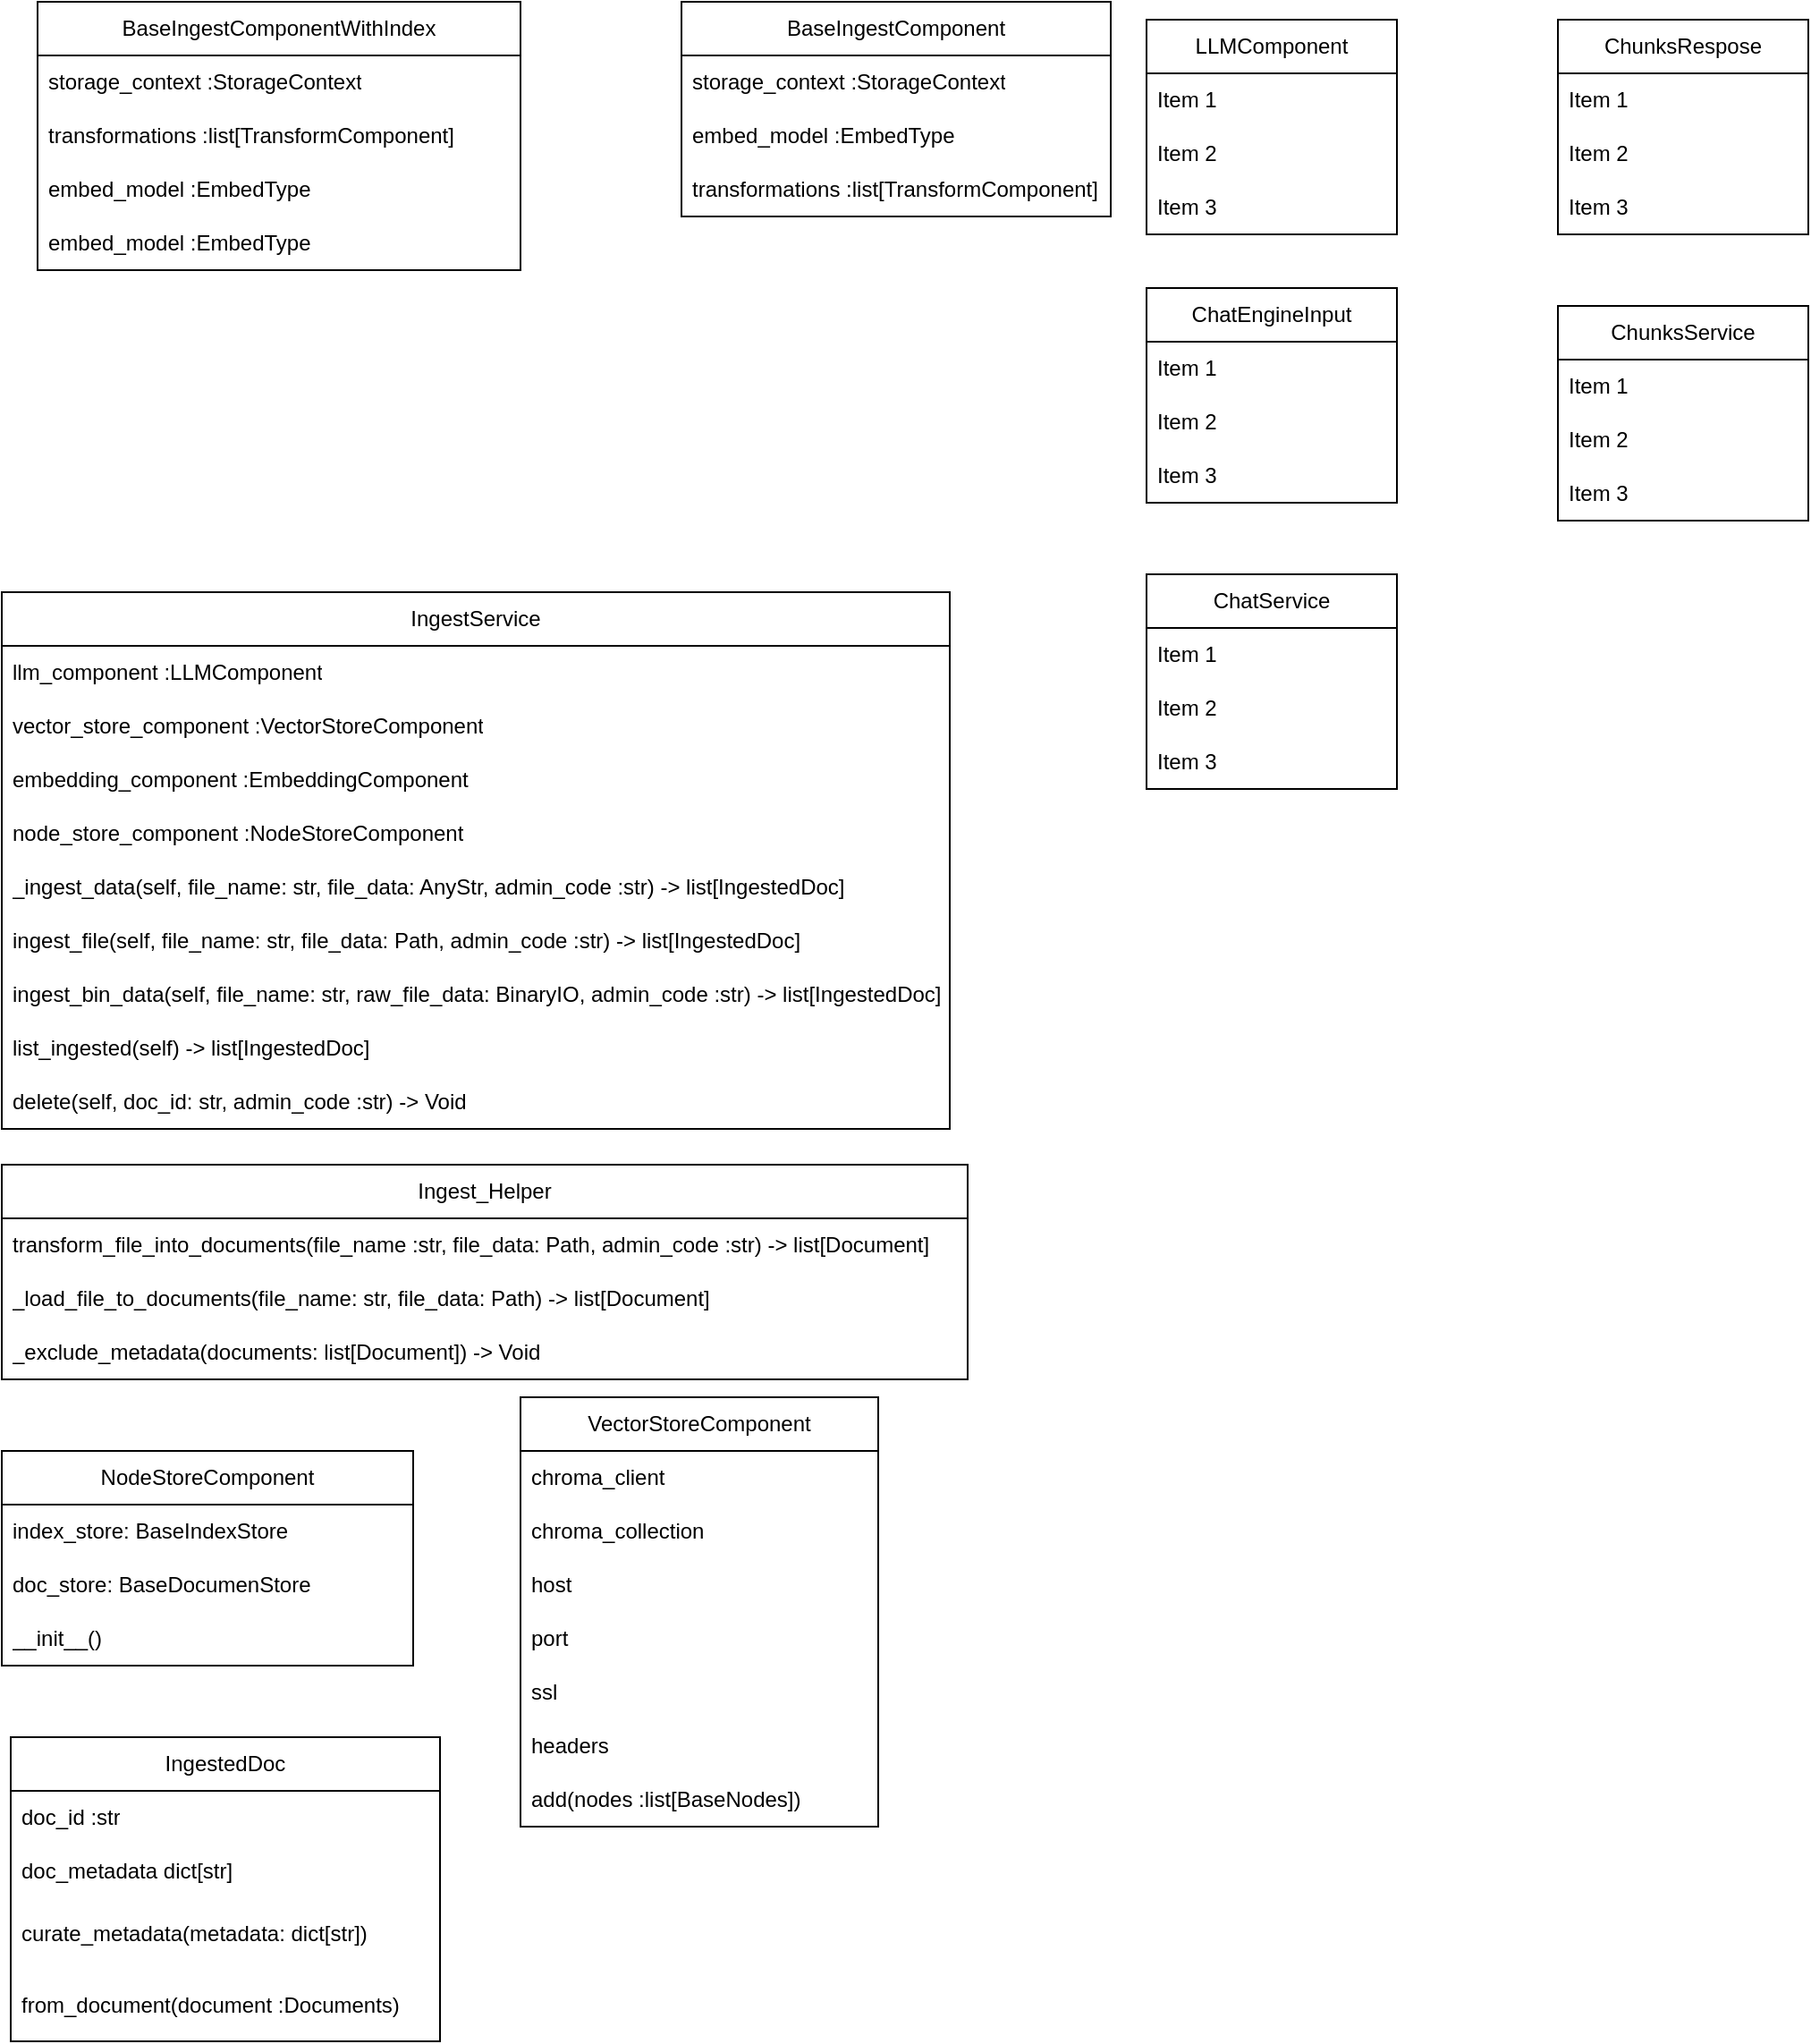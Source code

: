 <mxfile version="24.4.4" type="github">
  <diagram name="Página-1" id="J4KStZirxJ80GVOOFsrg">
    <mxGraphModel dx="841" dy="782" grid="1" gridSize="10" guides="1" tooltips="1" connect="1" arrows="1" fold="1" page="1" pageScale="1" pageWidth="827" pageHeight="1169" math="0" shadow="0">
      <root>
        <mxCell id="0" />
        <mxCell id="1" parent="0" />
        <mxCell id="1Bel1J-EvUVG8ot48oie-2" value="BaseIngestComponentWithIndex" style="swimlane;fontStyle=0;childLayout=stackLayout;horizontal=1;startSize=30;horizontalStack=0;resizeParent=1;resizeParentMax=0;resizeLast=0;collapsible=1;marginBottom=0;whiteSpace=wrap;html=1;" vertex="1" parent="1">
          <mxGeometry x="30" y="10" width="270" height="150" as="geometry" />
        </mxCell>
        <mxCell id="1Bel1J-EvUVG8ot48oie-70" value="storage_context :StorageContext" style="text;strokeColor=none;fillColor=none;align=left;verticalAlign=middle;spacingLeft=4;spacingRight=4;overflow=hidden;points=[[0,0.5],[1,0.5]];portConstraint=eastwest;rotatable=0;whiteSpace=wrap;html=1;" vertex="1" parent="1Bel1J-EvUVG8ot48oie-2">
          <mxGeometry y="30" width="270" height="30" as="geometry" />
        </mxCell>
        <mxCell id="1Bel1J-EvUVG8ot48oie-72" value="transformations :list[TransformComponent]" style="text;strokeColor=none;fillColor=none;align=left;verticalAlign=middle;spacingLeft=4;spacingRight=4;overflow=hidden;points=[[0,0.5],[1,0.5]];portConstraint=eastwest;rotatable=0;whiteSpace=wrap;html=1;" vertex="1" parent="1Bel1J-EvUVG8ot48oie-2">
          <mxGeometry y="60" width="270" height="30" as="geometry" />
        </mxCell>
        <mxCell id="1Bel1J-EvUVG8ot48oie-71" value="embed_model :EmbedType" style="text;strokeColor=none;fillColor=none;align=left;verticalAlign=middle;spacingLeft=4;spacingRight=4;overflow=hidden;points=[[0,0.5],[1,0.5]];portConstraint=eastwest;rotatable=0;whiteSpace=wrap;html=1;" vertex="1" parent="1Bel1J-EvUVG8ot48oie-2">
          <mxGeometry y="90" width="270" height="30" as="geometry" />
        </mxCell>
        <mxCell id="1Bel1J-EvUVG8ot48oie-73" value="embed_model :EmbedType" style="text;strokeColor=none;fillColor=none;align=left;verticalAlign=middle;spacingLeft=4;spacingRight=4;overflow=hidden;points=[[0,0.5],[1,0.5]];portConstraint=eastwest;rotatable=0;whiteSpace=wrap;html=1;" vertex="1" parent="1Bel1J-EvUVG8ot48oie-2">
          <mxGeometry y="120" width="270" height="30" as="geometry" />
        </mxCell>
        <mxCell id="1Bel1J-EvUVG8ot48oie-10" value="BaseIngestComponent" style="swimlane;fontStyle=0;childLayout=stackLayout;horizontal=1;startSize=30;horizontalStack=0;resizeParent=1;resizeParentMax=0;resizeLast=0;collapsible=1;marginBottom=0;whiteSpace=wrap;html=1;" vertex="1" parent="1">
          <mxGeometry x="390" y="10" width="240" height="120" as="geometry" />
        </mxCell>
        <mxCell id="1Bel1J-EvUVG8ot48oie-11" value="storage_context :StorageContext" style="text;strokeColor=none;fillColor=none;align=left;verticalAlign=middle;spacingLeft=4;spacingRight=4;overflow=hidden;points=[[0,0.5],[1,0.5]];portConstraint=eastwest;rotatable=0;whiteSpace=wrap;html=1;" vertex="1" parent="1Bel1J-EvUVG8ot48oie-10">
          <mxGeometry y="30" width="240" height="30" as="geometry" />
        </mxCell>
        <mxCell id="1Bel1J-EvUVG8ot48oie-12" value="embed_model :EmbedType" style="text;strokeColor=none;fillColor=none;align=left;verticalAlign=middle;spacingLeft=4;spacingRight=4;overflow=hidden;points=[[0,0.5],[1,0.5]];portConstraint=eastwest;rotatable=0;whiteSpace=wrap;html=1;" vertex="1" parent="1Bel1J-EvUVG8ot48oie-10">
          <mxGeometry y="60" width="240" height="30" as="geometry" />
        </mxCell>
        <mxCell id="1Bel1J-EvUVG8ot48oie-13" value="transformations :list[TransformComponent]" style="text;strokeColor=none;fillColor=none;align=left;verticalAlign=middle;spacingLeft=4;spacingRight=4;overflow=hidden;points=[[0,0.5],[1,0.5]];portConstraint=eastwest;rotatable=0;whiteSpace=wrap;html=1;" vertex="1" parent="1Bel1J-EvUVG8ot48oie-10">
          <mxGeometry y="90" width="240" height="30" as="geometry" />
        </mxCell>
        <mxCell id="1Bel1J-EvUVG8ot48oie-14" value="VectorStoreComponent" style="swimlane;fontStyle=0;childLayout=stackLayout;horizontal=1;startSize=30;horizontalStack=0;resizeParent=1;resizeParentMax=0;resizeLast=0;collapsible=1;marginBottom=0;whiteSpace=wrap;html=1;" vertex="1" parent="1">
          <mxGeometry x="300" y="790" width="200" height="240" as="geometry" />
        </mxCell>
        <mxCell id="1Bel1J-EvUVG8ot48oie-15" value="chroma_client" style="text;strokeColor=none;fillColor=none;align=left;verticalAlign=middle;spacingLeft=4;spacingRight=4;overflow=hidden;points=[[0,0.5],[1,0.5]];portConstraint=eastwest;rotatable=0;whiteSpace=wrap;html=1;" vertex="1" parent="1Bel1J-EvUVG8ot48oie-14">
          <mxGeometry y="30" width="200" height="30" as="geometry" />
        </mxCell>
        <mxCell id="1Bel1J-EvUVG8ot48oie-16" value="chroma_collection" style="text;strokeColor=none;fillColor=none;align=left;verticalAlign=middle;spacingLeft=4;spacingRight=4;overflow=hidden;points=[[0,0.5],[1,0.5]];portConstraint=eastwest;rotatable=0;whiteSpace=wrap;html=1;" vertex="1" parent="1Bel1J-EvUVG8ot48oie-14">
          <mxGeometry y="60" width="200" height="30" as="geometry" />
        </mxCell>
        <mxCell id="1Bel1J-EvUVG8ot48oie-17" value="host" style="text;strokeColor=none;fillColor=none;align=left;verticalAlign=middle;spacingLeft=4;spacingRight=4;overflow=hidden;points=[[0,0.5],[1,0.5]];portConstraint=eastwest;rotatable=0;whiteSpace=wrap;html=1;" vertex="1" parent="1Bel1J-EvUVG8ot48oie-14">
          <mxGeometry y="90" width="200" height="30" as="geometry" />
        </mxCell>
        <mxCell id="1Bel1J-EvUVG8ot48oie-58" value="port" style="text;strokeColor=none;fillColor=none;align=left;verticalAlign=middle;spacingLeft=4;spacingRight=4;overflow=hidden;points=[[0,0.5],[1,0.5]];portConstraint=eastwest;rotatable=0;whiteSpace=wrap;html=1;" vertex="1" parent="1Bel1J-EvUVG8ot48oie-14">
          <mxGeometry y="120" width="200" height="30" as="geometry" />
        </mxCell>
        <mxCell id="1Bel1J-EvUVG8ot48oie-59" value="ssl" style="text;strokeColor=none;fillColor=none;align=left;verticalAlign=middle;spacingLeft=4;spacingRight=4;overflow=hidden;points=[[0,0.5],[1,0.5]];portConstraint=eastwest;rotatable=0;whiteSpace=wrap;html=1;" vertex="1" parent="1Bel1J-EvUVG8ot48oie-14">
          <mxGeometry y="150" width="200" height="30" as="geometry" />
        </mxCell>
        <mxCell id="1Bel1J-EvUVG8ot48oie-60" value="headers" style="text;strokeColor=none;fillColor=none;align=left;verticalAlign=middle;spacingLeft=4;spacingRight=4;overflow=hidden;points=[[0,0.5],[1,0.5]];portConstraint=eastwest;rotatable=0;whiteSpace=wrap;html=1;" vertex="1" parent="1Bel1J-EvUVG8ot48oie-14">
          <mxGeometry y="180" width="200" height="30" as="geometry" />
        </mxCell>
        <mxCell id="1Bel1J-EvUVG8ot48oie-61" value="add(nodes :list[BaseNodes])" style="text;strokeColor=none;fillColor=none;align=left;verticalAlign=middle;spacingLeft=4;spacingRight=4;overflow=hidden;points=[[0,0.5],[1,0.5]];portConstraint=eastwest;rotatable=0;whiteSpace=wrap;html=1;" vertex="1" parent="1Bel1J-EvUVG8ot48oie-14">
          <mxGeometry y="210" width="200" height="30" as="geometry" />
        </mxCell>
        <mxCell id="1Bel1J-EvUVG8ot48oie-18" value="NodeStoreComponent" style="swimlane;fontStyle=0;childLayout=stackLayout;horizontal=1;startSize=30;horizontalStack=0;resizeParent=1;resizeParentMax=0;resizeLast=0;collapsible=1;marginBottom=0;whiteSpace=wrap;html=1;" vertex="1" parent="1">
          <mxGeometry x="10" y="820" width="230" height="120" as="geometry" />
        </mxCell>
        <mxCell id="1Bel1J-EvUVG8ot48oie-19" value="index_store: BaseIndexStore" style="text;strokeColor=none;fillColor=none;align=left;verticalAlign=middle;spacingLeft=4;spacingRight=4;overflow=hidden;points=[[0,0.5],[1,0.5]];portConstraint=eastwest;rotatable=0;whiteSpace=wrap;html=1;" vertex="1" parent="1Bel1J-EvUVG8ot48oie-18">
          <mxGeometry y="30" width="230" height="30" as="geometry" />
        </mxCell>
        <mxCell id="1Bel1J-EvUVG8ot48oie-20" value="doc_store: BaseDocumenStore" style="text;strokeColor=none;fillColor=none;align=left;verticalAlign=middle;spacingLeft=4;spacingRight=4;overflow=hidden;points=[[0,0.5],[1,0.5]];portConstraint=eastwest;rotatable=0;whiteSpace=wrap;html=1;" vertex="1" parent="1Bel1J-EvUVG8ot48oie-18">
          <mxGeometry y="60" width="230" height="30" as="geometry" />
        </mxCell>
        <mxCell id="1Bel1J-EvUVG8ot48oie-21" value="__init__()" style="text;strokeColor=none;fillColor=none;align=left;verticalAlign=middle;spacingLeft=4;spacingRight=4;overflow=hidden;points=[[0,0.5],[1,0.5]];portConstraint=eastwest;rotatable=0;whiteSpace=wrap;html=1;" vertex="1" parent="1Bel1J-EvUVG8ot48oie-18">
          <mxGeometry y="90" width="230" height="30" as="geometry" />
        </mxCell>
        <mxCell id="1Bel1J-EvUVG8ot48oie-22" value="IngestedDoc" style="swimlane;fontStyle=0;childLayout=stackLayout;horizontal=1;startSize=30;horizontalStack=0;resizeParent=1;resizeParentMax=0;resizeLast=0;collapsible=1;marginBottom=0;whiteSpace=wrap;html=1;" vertex="1" parent="1">
          <mxGeometry x="15" y="980" width="240" height="170" as="geometry" />
        </mxCell>
        <mxCell id="1Bel1J-EvUVG8ot48oie-23" value="doc_id :str" style="text;strokeColor=none;fillColor=none;align=left;verticalAlign=middle;spacingLeft=4;spacingRight=4;overflow=hidden;points=[[0,0.5],[1,0.5]];portConstraint=eastwest;rotatable=0;whiteSpace=wrap;html=1;" vertex="1" parent="1Bel1J-EvUVG8ot48oie-22">
          <mxGeometry y="30" width="240" height="30" as="geometry" />
        </mxCell>
        <mxCell id="1Bel1J-EvUVG8ot48oie-24" value="doc_metadata dict[str]" style="text;strokeColor=none;fillColor=none;align=left;verticalAlign=middle;spacingLeft=4;spacingRight=4;overflow=hidden;points=[[0,0.5],[1,0.5]];portConstraint=eastwest;rotatable=0;whiteSpace=wrap;html=1;" vertex="1" parent="1Bel1J-EvUVG8ot48oie-22">
          <mxGeometry y="60" width="240" height="30" as="geometry" />
        </mxCell>
        <mxCell id="1Bel1J-EvUVG8ot48oie-25" value="curate_metadata(metadata: dict[str])" style="text;strokeColor=none;fillColor=none;align=left;verticalAlign=middle;spacingLeft=4;spacingRight=4;overflow=hidden;points=[[0,0.5],[1,0.5]];portConstraint=eastwest;rotatable=0;whiteSpace=wrap;html=1;" vertex="1" parent="1Bel1J-EvUVG8ot48oie-22">
          <mxGeometry y="90" width="240" height="40" as="geometry" />
        </mxCell>
        <mxCell id="1Bel1J-EvUVG8ot48oie-55" value="from_document(document :Documents)" style="text;strokeColor=none;fillColor=none;align=left;verticalAlign=middle;spacingLeft=4;spacingRight=4;overflow=hidden;points=[[0,0.5],[1,0.5]];portConstraint=eastwest;rotatable=0;whiteSpace=wrap;html=1;" vertex="1" parent="1Bel1J-EvUVG8ot48oie-22">
          <mxGeometry y="130" width="240" height="40" as="geometry" />
        </mxCell>
        <mxCell id="1Bel1J-EvUVG8ot48oie-26" value="IngestService" style="swimlane;fontStyle=0;childLayout=stackLayout;horizontal=1;startSize=30;horizontalStack=0;resizeParent=1;resizeParentMax=0;resizeLast=0;collapsible=1;marginBottom=0;whiteSpace=wrap;html=1;" vertex="1" parent="1">
          <mxGeometry x="10" y="340" width="530" height="300" as="geometry" />
        </mxCell>
        <mxCell id="1Bel1J-EvUVG8ot48oie-27" value="llm_component :LLMComponent" style="text;strokeColor=none;fillColor=none;align=left;verticalAlign=middle;spacingLeft=4;spacingRight=4;overflow=hidden;points=[[0,0.5],[1,0.5]];portConstraint=eastwest;rotatable=0;whiteSpace=wrap;html=1;" vertex="1" parent="1Bel1J-EvUVG8ot48oie-26">
          <mxGeometry y="30" width="530" height="30" as="geometry" />
        </mxCell>
        <mxCell id="1Bel1J-EvUVG8ot48oie-28" value="vector_store_component :VectorStoreComponent" style="text;strokeColor=none;fillColor=none;align=left;verticalAlign=middle;spacingLeft=4;spacingRight=4;overflow=hidden;points=[[0,0.5],[1,0.5]];portConstraint=eastwest;rotatable=0;whiteSpace=wrap;html=1;" vertex="1" parent="1Bel1J-EvUVG8ot48oie-26">
          <mxGeometry y="60" width="530" height="30" as="geometry" />
        </mxCell>
        <mxCell id="1Bel1J-EvUVG8ot48oie-62" value="embedding_component :EmbeddingComponent" style="text;strokeColor=none;fillColor=none;align=left;verticalAlign=middle;spacingLeft=4;spacingRight=4;overflow=hidden;points=[[0,0.5],[1,0.5]];portConstraint=eastwest;rotatable=0;whiteSpace=wrap;html=1;" vertex="1" parent="1Bel1J-EvUVG8ot48oie-26">
          <mxGeometry y="90" width="530" height="30" as="geometry" />
        </mxCell>
        <mxCell id="1Bel1J-EvUVG8ot48oie-64" value="node_store_component :NodeStoreComponent" style="text;strokeColor=none;fillColor=none;align=left;verticalAlign=middle;spacingLeft=4;spacingRight=4;overflow=hidden;points=[[0,0.5],[1,0.5]];portConstraint=eastwest;rotatable=0;whiteSpace=wrap;html=1;" vertex="1" parent="1Bel1J-EvUVG8ot48oie-26">
          <mxGeometry y="120" width="530" height="30" as="geometry" />
        </mxCell>
        <mxCell id="1Bel1J-EvUVG8ot48oie-65" value="_ingest_data(self, file_name: str, file_data: AnyStr, admin_code :str) -&amp;gt; list[IngestedDoc]" style="text;strokeColor=none;fillColor=none;align=left;verticalAlign=middle;spacingLeft=4;spacingRight=4;overflow=hidden;points=[[0,0.5],[1,0.5]];portConstraint=eastwest;rotatable=0;whiteSpace=wrap;html=1;" vertex="1" parent="1Bel1J-EvUVG8ot48oie-26">
          <mxGeometry y="150" width="530" height="30" as="geometry" />
        </mxCell>
        <mxCell id="1Bel1J-EvUVG8ot48oie-66" value="ingest_file(self, file_name: str, file_data: Path, admin_code :str) -&amp;gt; list[IngestedDoc]" style="text;strokeColor=none;fillColor=none;align=left;verticalAlign=middle;spacingLeft=4;spacingRight=4;overflow=hidden;points=[[0,0.5],[1,0.5]];portConstraint=eastwest;rotatable=0;whiteSpace=wrap;html=1;" vertex="1" parent="1Bel1J-EvUVG8ot48oie-26">
          <mxGeometry y="180" width="530" height="30" as="geometry" />
        </mxCell>
        <mxCell id="1Bel1J-EvUVG8ot48oie-29" value="&lt;div&gt;ingest_bin_data(&lt;span style=&quot;background-color: initial;&quot;&gt;self, file_name: str, raw_file_data: BinaryIO, admin_code :str&lt;/span&gt;&lt;span style=&quot;background-color: initial;&quot;&gt;) -&amp;gt; list[IngestedDoc]&lt;/span&gt;&lt;/div&gt;" style="text;strokeColor=none;fillColor=none;align=left;verticalAlign=middle;spacingLeft=4;spacingRight=4;overflow=hidden;points=[[0,0.5],[1,0.5]];portConstraint=eastwest;rotatable=0;whiteSpace=wrap;html=1;" vertex="1" parent="1Bel1J-EvUVG8ot48oie-26">
          <mxGeometry y="210" width="530" height="30" as="geometry" />
        </mxCell>
        <mxCell id="1Bel1J-EvUVG8ot48oie-67" value="list_ingested(self) -&amp;gt; list[IngestedDoc]" style="text;strokeColor=none;fillColor=none;align=left;verticalAlign=middle;spacingLeft=4;spacingRight=4;overflow=hidden;points=[[0,0.5],[1,0.5]];portConstraint=eastwest;rotatable=0;whiteSpace=wrap;html=1;" vertex="1" parent="1Bel1J-EvUVG8ot48oie-26">
          <mxGeometry y="240" width="530" height="30" as="geometry" />
        </mxCell>
        <mxCell id="1Bel1J-EvUVG8ot48oie-69" value="delete(self, doc_id: str, admin_code :str) -&amp;gt; Void" style="text;strokeColor=none;fillColor=none;align=left;verticalAlign=middle;spacingLeft=4;spacingRight=4;overflow=hidden;points=[[0,0.5],[1,0.5]];portConstraint=eastwest;rotatable=0;whiteSpace=wrap;html=1;" vertex="1" parent="1Bel1J-EvUVG8ot48oie-26">
          <mxGeometry y="270" width="530" height="30" as="geometry" />
        </mxCell>
        <mxCell id="1Bel1J-EvUVG8ot48oie-30" value="ChunksRespose" style="swimlane;fontStyle=0;childLayout=stackLayout;horizontal=1;startSize=30;horizontalStack=0;resizeParent=1;resizeParentMax=0;resizeLast=0;collapsible=1;marginBottom=0;whiteSpace=wrap;html=1;" vertex="1" parent="1">
          <mxGeometry x="880" y="20" width="140" height="120" as="geometry" />
        </mxCell>
        <mxCell id="1Bel1J-EvUVG8ot48oie-31" value="Item 1" style="text;strokeColor=none;fillColor=none;align=left;verticalAlign=middle;spacingLeft=4;spacingRight=4;overflow=hidden;points=[[0,0.5],[1,0.5]];portConstraint=eastwest;rotatable=0;whiteSpace=wrap;html=1;" vertex="1" parent="1Bel1J-EvUVG8ot48oie-30">
          <mxGeometry y="30" width="140" height="30" as="geometry" />
        </mxCell>
        <mxCell id="1Bel1J-EvUVG8ot48oie-32" value="Item 2" style="text;strokeColor=none;fillColor=none;align=left;verticalAlign=middle;spacingLeft=4;spacingRight=4;overflow=hidden;points=[[0,0.5],[1,0.5]];portConstraint=eastwest;rotatable=0;whiteSpace=wrap;html=1;" vertex="1" parent="1Bel1J-EvUVG8ot48oie-30">
          <mxGeometry y="60" width="140" height="30" as="geometry" />
        </mxCell>
        <mxCell id="1Bel1J-EvUVG8ot48oie-33" value="Item 3" style="text;strokeColor=none;fillColor=none;align=left;verticalAlign=middle;spacingLeft=4;spacingRight=4;overflow=hidden;points=[[0,0.5],[1,0.5]];portConstraint=eastwest;rotatable=0;whiteSpace=wrap;html=1;" vertex="1" parent="1Bel1J-EvUVG8ot48oie-30">
          <mxGeometry y="90" width="140" height="30" as="geometry" />
        </mxCell>
        <mxCell id="1Bel1J-EvUVG8ot48oie-34" value="ChunksService" style="swimlane;fontStyle=0;childLayout=stackLayout;horizontal=1;startSize=30;horizontalStack=0;resizeParent=1;resizeParentMax=0;resizeLast=0;collapsible=1;marginBottom=0;whiteSpace=wrap;html=1;" vertex="1" parent="1">
          <mxGeometry x="880" y="180" width="140" height="120" as="geometry" />
        </mxCell>
        <mxCell id="1Bel1J-EvUVG8ot48oie-35" value="Item 1" style="text;strokeColor=none;fillColor=none;align=left;verticalAlign=middle;spacingLeft=4;spacingRight=4;overflow=hidden;points=[[0,0.5],[1,0.5]];portConstraint=eastwest;rotatable=0;whiteSpace=wrap;html=1;" vertex="1" parent="1Bel1J-EvUVG8ot48oie-34">
          <mxGeometry y="30" width="140" height="30" as="geometry" />
        </mxCell>
        <mxCell id="1Bel1J-EvUVG8ot48oie-36" value="Item 2" style="text;strokeColor=none;fillColor=none;align=left;verticalAlign=middle;spacingLeft=4;spacingRight=4;overflow=hidden;points=[[0,0.5],[1,0.5]];portConstraint=eastwest;rotatable=0;whiteSpace=wrap;html=1;" vertex="1" parent="1Bel1J-EvUVG8ot48oie-34">
          <mxGeometry y="60" width="140" height="30" as="geometry" />
        </mxCell>
        <mxCell id="1Bel1J-EvUVG8ot48oie-37" value="Item 3" style="text;strokeColor=none;fillColor=none;align=left;verticalAlign=middle;spacingLeft=4;spacingRight=4;overflow=hidden;points=[[0,0.5],[1,0.5]];portConstraint=eastwest;rotatable=0;whiteSpace=wrap;html=1;" vertex="1" parent="1Bel1J-EvUVG8ot48oie-34">
          <mxGeometry y="90" width="140" height="30" as="geometry" />
        </mxCell>
        <mxCell id="1Bel1J-EvUVG8ot48oie-38" value="LLMComponent" style="swimlane;fontStyle=0;childLayout=stackLayout;horizontal=1;startSize=30;horizontalStack=0;resizeParent=1;resizeParentMax=0;resizeLast=0;collapsible=1;marginBottom=0;whiteSpace=wrap;html=1;" vertex="1" parent="1">
          <mxGeometry x="650" y="20" width="140" height="120" as="geometry" />
        </mxCell>
        <mxCell id="1Bel1J-EvUVG8ot48oie-39" value="Item 1" style="text;strokeColor=none;fillColor=none;align=left;verticalAlign=middle;spacingLeft=4;spacingRight=4;overflow=hidden;points=[[0,0.5],[1,0.5]];portConstraint=eastwest;rotatable=0;whiteSpace=wrap;html=1;" vertex="1" parent="1Bel1J-EvUVG8ot48oie-38">
          <mxGeometry y="30" width="140" height="30" as="geometry" />
        </mxCell>
        <mxCell id="1Bel1J-EvUVG8ot48oie-40" value="Item 2" style="text;strokeColor=none;fillColor=none;align=left;verticalAlign=middle;spacingLeft=4;spacingRight=4;overflow=hidden;points=[[0,0.5],[1,0.5]];portConstraint=eastwest;rotatable=0;whiteSpace=wrap;html=1;" vertex="1" parent="1Bel1J-EvUVG8ot48oie-38">
          <mxGeometry y="60" width="140" height="30" as="geometry" />
        </mxCell>
        <mxCell id="1Bel1J-EvUVG8ot48oie-41" value="Item 3" style="text;strokeColor=none;fillColor=none;align=left;verticalAlign=middle;spacingLeft=4;spacingRight=4;overflow=hidden;points=[[0,0.5],[1,0.5]];portConstraint=eastwest;rotatable=0;whiteSpace=wrap;html=1;" vertex="1" parent="1Bel1J-EvUVG8ot48oie-38">
          <mxGeometry y="90" width="140" height="30" as="geometry" />
        </mxCell>
        <mxCell id="1Bel1J-EvUVG8ot48oie-42" value="Ingest_Helper" style="swimlane;fontStyle=0;childLayout=stackLayout;horizontal=1;startSize=30;horizontalStack=0;resizeParent=1;resizeParentMax=0;resizeLast=0;collapsible=1;marginBottom=0;whiteSpace=wrap;html=1;" vertex="1" parent="1">
          <mxGeometry x="10" y="660" width="540" height="120" as="geometry" />
        </mxCell>
        <mxCell id="1Bel1J-EvUVG8ot48oie-43" value="transform_file_into_documents(file_name :str, file_data: Path, admin_code :str) -&amp;gt; list[Document&lt;span style=&quot;background-color: initial;&quot;&gt;]&lt;/span&gt;" style="text;strokeColor=none;fillColor=none;align=left;verticalAlign=middle;spacingLeft=4;spacingRight=4;overflow=hidden;points=[[0,0.5],[1,0.5]];portConstraint=eastwest;rotatable=0;whiteSpace=wrap;html=1;" vertex="1" parent="1Bel1J-EvUVG8ot48oie-42">
          <mxGeometry y="30" width="540" height="30" as="geometry" />
        </mxCell>
        <mxCell id="1Bel1J-EvUVG8ot48oie-44" value="_load_file_to_documents(file_name: str, file_data: Path) -&amp;gt; list[Document]" style="text;strokeColor=none;fillColor=none;align=left;verticalAlign=middle;spacingLeft=4;spacingRight=4;overflow=hidden;points=[[0,0.5],[1,0.5]];portConstraint=eastwest;rotatable=0;whiteSpace=wrap;html=1;" vertex="1" parent="1Bel1J-EvUVG8ot48oie-42">
          <mxGeometry y="60" width="540" height="30" as="geometry" />
        </mxCell>
        <mxCell id="1Bel1J-EvUVG8ot48oie-45" value="_exclude_metadata(documents: list[Document]) -&amp;gt; Void" style="text;strokeColor=none;fillColor=none;align=left;verticalAlign=middle;spacingLeft=4;spacingRight=4;overflow=hidden;points=[[0,0.5],[1,0.5]];portConstraint=eastwest;rotatable=0;whiteSpace=wrap;html=1;" vertex="1" parent="1Bel1J-EvUVG8ot48oie-42">
          <mxGeometry y="90" width="540" height="30" as="geometry" />
        </mxCell>
        <mxCell id="1Bel1J-EvUVG8ot48oie-47" value="ChatService" style="swimlane;fontStyle=0;childLayout=stackLayout;horizontal=1;startSize=30;horizontalStack=0;resizeParent=1;resizeParentMax=0;resizeLast=0;collapsible=1;marginBottom=0;whiteSpace=wrap;html=1;" vertex="1" parent="1">
          <mxGeometry x="650" y="330" width="140" height="120" as="geometry" />
        </mxCell>
        <mxCell id="1Bel1J-EvUVG8ot48oie-48" value="Item 1" style="text;strokeColor=none;fillColor=none;align=left;verticalAlign=middle;spacingLeft=4;spacingRight=4;overflow=hidden;points=[[0,0.5],[1,0.5]];portConstraint=eastwest;rotatable=0;whiteSpace=wrap;html=1;" vertex="1" parent="1Bel1J-EvUVG8ot48oie-47">
          <mxGeometry y="30" width="140" height="30" as="geometry" />
        </mxCell>
        <mxCell id="1Bel1J-EvUVG8ot48oie-49" value="Item 2" style="text;strokeColor=none;fillColor=none;align=left;verticalAlign=middle;spacingLeft=4;spacingRight=4;overflow=hidden;points=[[0,0.5],[1,0.5]];portConstraint=eastwest;rotatable=0;whiteSpace=wrap;html=1;" vertex="1" parent="1Bel1J-EvUVG8ot48oie-47">
          <mxGeometry y="60" width="140" height="30" as="geometry" />
        </mxCell>
        <mxCell id="1Bel1J-EvUVG8ot48oie-50" value="Item 3" style="text;strokeColor=none;fillColor=none;align=left;verticalAlign=middle;spacingLeft=4;spacingRight=4;overflow=hidden;points=[[0,0.5],[1,0.5]];portConstraint=eastwest;rotatable=0;whiteSpace=wrap;html=1;" vertex="1" parent="1Bel1J-EvUVG8ot48oie-47">
          <mxGeometry y="90" width="140" height="30" as="geometry" />
        </mxCell>
        <mxCell id="1Bel1J-EvUVG8ot48oie-51" value="ChatEngineInput" style="swimlane;fontStyle=0;childLayout=stackLayout;horizontal=1;startSize=30;horizontalStack=0;resizeParent=1;resizeParentMax=0;resizeLast=0;collapsible=1;marginBottom=0;whiteSpace=wrap;html=1;" vertex="1" parent="1">
          <mxGeometry x="650" y="170" width="140" height="120" as="geometry" />
        </mxCell>
        <mxCell id="1Bel1J-EvUVG8ot48oie-52" value="Item 1" style="text;strokeColor=none;fillColor=none;align=left;verticalAlign=middle;spacingLeft=4;spacingRight=4;overflow=hidden;points=[[0,0.5],[1,0.5]];portConstraint=eastwest;rotatable=0;whiteSpace=wrap;html=1;" vertex="1" parent="1Bel1J-EvUVG8ot48oie-51">
          <mxGeometry y="30" width="140" height="30" as="geometry" />
        </mxCell>
        <mxCell id="1Bel1J-EvUVG8ot48oie-53" value="Item 2" style="text;strokeColor=none;fillColor=none;align=left;verticalAlign=middle;spacingLeft=4;spacingRight=4;overflow=hidden;points=[[0,0.5],[1,0.5]];portConstraint=eastwest;rotatable=0;whiteSpace=wrap;html=1;" vertex="1" parent="1Bel1J-EvUVG8ot48oie-51">
          <mxGeometry y="60" width="140" height="30" as="geometry" />
        </mxCell>
        <mxCell id="1Bel1J-EvUVG8ot48oie-54" value="Item 3" style="text;strokeColor=none;fillColor=none;align=left;verticalAlign=middle;spacingLeft=4;spacingRight=4;overflow=hidden;points=[[0,0.5],[1,0.5]];portConstraint=eastwest;rotatable=0;whiteSpace=wrap;html=1;" vertex="1" parent="1Bel1J-EvUVG8ot48oie-51">
          <mxGeometry y="90" width="140" height="30" as="geometry" />
        </mxCell>
      </root>
    </mxGraphModel>
  </diagram>
</mxfile>
